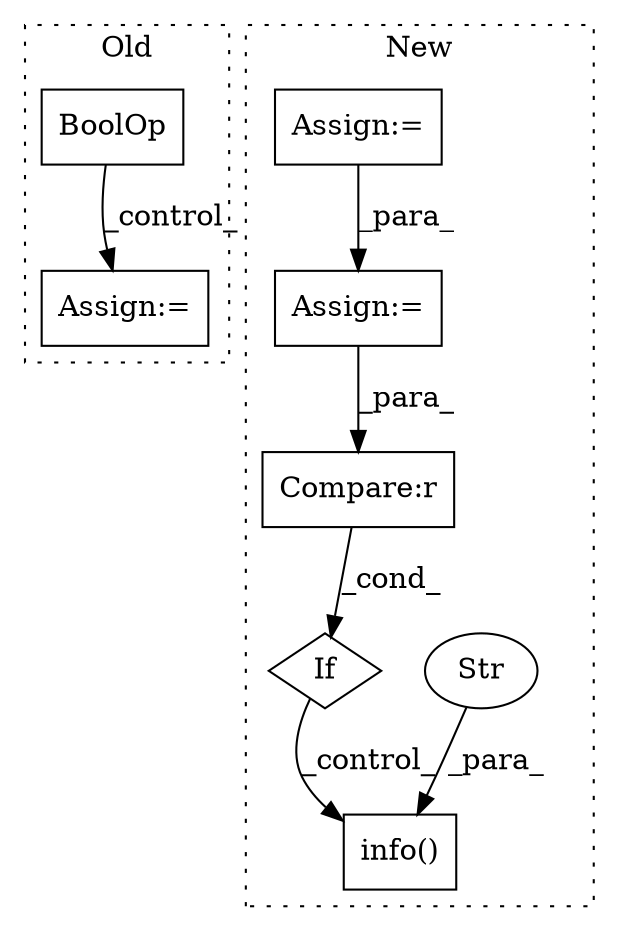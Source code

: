 digraph G {
subgraph cluster0 {
1 [label="BoolOp" a="72" s="11887" l="42" shape="box"];
7 [label="Assign:=" a="68" s="11954" l="3" shape="box"];
label = "Old";
style="dotted";
}
subgraph cluster1 {
2 [label="info()" a="75" s="12097,12134" l="9,1" shape="box"];
3 [label="Str" a="66" s="12106" l="28" shape="ellipse"];
4 [label="If" a="96" s="11945" l="3" shape="diamond"];
5 [label="Compare:r" a="40" s="11948" l="21" shape="box"];
6 [label="Assign:=" a="68" s="11896" l="3" shape="box"];
8 [label="Assign:=" a="68" s="11770" l="3" shape="box"];
label = "New";
style="dotted";
}
1 -> 7 [label="_control_"];
3 -> 2 [label="_para_"];
4 -> 2 [label="_control_"];
5 -> 4 [label="_cond_"];
6 -> 5 [label="_para_"];
8 -> 6 [label="_para_"];
}